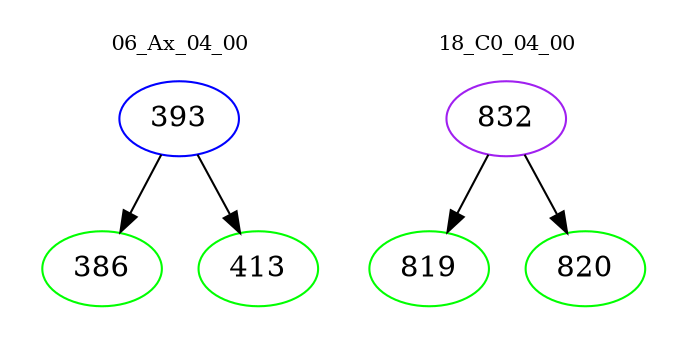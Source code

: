 digraph{
subgraph cluster_0 {
color = white
label = "06_Ax_04_00";
fontsize=10;
T0_393 [label="393", color="blue"]
T0_393 -> T0_386 [color="black"]
T0_386 [label="386", color="green"]
T0_393 -> T0_413 [color="black"]
T0_413 [label="413", color="green"]
}
subgraph cluster_1 {
color = white
label = "18_C0_04_00";
fontsize=10;
T1_832 [label="832", color="purple"]
T1_832 -> T1_819 [color="black"]
T1_819 [label="819", color="green"]
T1_832 -> T1_820 [color="black"]
T1_820 [label="820", color="green"]
}
}
